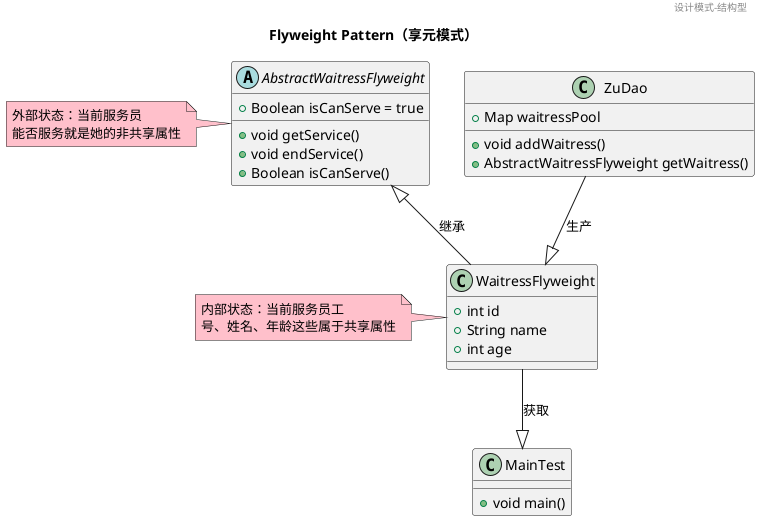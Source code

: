 @startuml
title Flyweight Pattern（享元模式）
header 设计模式-结构型

abstract AbstractWaitressFlyweight {
    + Boolean isCanServe = true
    + void getService()
    + void endService()
    + Boolean isCanServe()
}
class WaitressFlyweight {
    + int id
    + String name
    + int age
}
class ZuDao {
    + Map waitressPool
    + void addWaitress()
    + AbstractWaitressFlyweight getWaitress()
}
class MainTest {
    + void main()
}

AbstractWaitressFlyweight <|-- WaitressFlyweight : 继承
ZuDao --|> WaitressFlyweight : 生产
WaitressFlyweight --|> MainTest : 获取
note left of AbstractWaitressFlyweight #pink : 外部状态：当前服务员\n能否服务就是她的非共享属性
note left of WaitressFlyweight #pink: 内部状态：当前服务员工\n号、姓名、年龄这些属于共享属性
@enduml